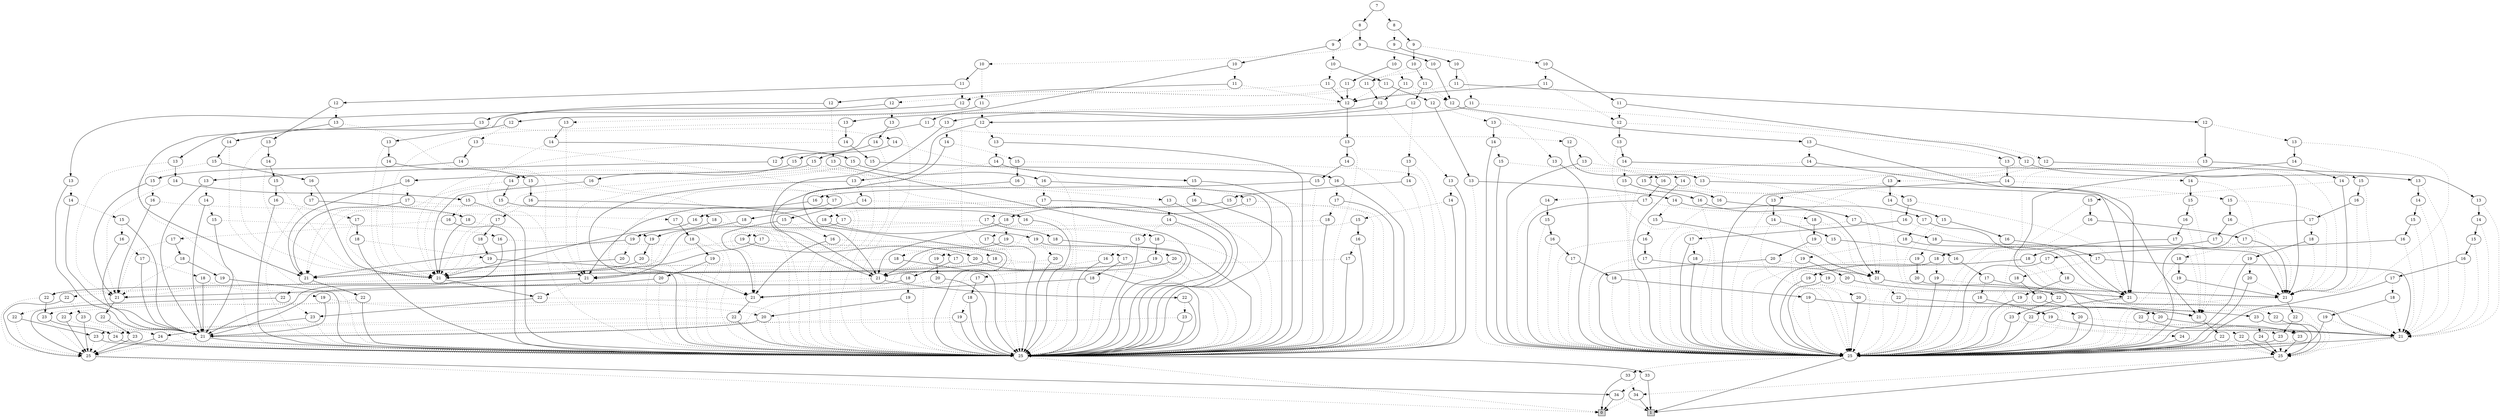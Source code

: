 digraph G {
0 [shape=box, label="0", style=filled, shape=box, height=0.3, width=0.3];
1 [shape=box, label="1", style=filled, shape=box, height=0.3, width=0.3];
60162 [label="7"];
60162 -> 60113 [style=dotted];
60162 -> 60161 [style=filled];
60113 [label="8"];
60113 -> 60074 [style=dotted];
60113 -> 60112 [style=filled];
60074 [label="9"];
60074 -> 60034 [style=dotted];
60074 -> 60073 [style=filled];
60034 [label="10"];
60034 -> 60033 [style=dotted];
60034 -> 59199 [style=filled];
60033 [label="11"];
60033 -> 60032 [style=dotted];
60033 -> 59166 [style=filled];
60032 [label="12"];
60032 -> 60023 [style=dotted];
60032 -> 60031 [style=filled];
60023 [label="13"];
60023 -> 60022 [style=dotted];
60023 -> 60010 [style=filled];
60022 [label="14"];
60022 -> 60021 [style=dotted];
60022 -> 60010 [style=filled];
60021 [label="15"];
60021 -> 60016 [style=dotted];
60021 -> 60020 [style=filled];
60016 [label="21"];
60016 -> 60013 [style=dotted];
60016 -> 60015 [style=filled];
60013 [label="22"];
60013 -> 60012 [style=dotted];
60013 -> 60011 [style=filled];
60012 [label="23"];
60012 -> 60010 [style=dotted];
60012 -> 60011 [style=filled];
60010 [label="25"];
60010 -> 1194 [style=dotted];
60010 -> 1 [style=filled];
1194 [label="33"];
1194 -> 70 [style=dotted];
1194 -> 0 [style=filled];
70 [label="34"];
70 -> 0 [style=dotted];
70 -> 1 [style=filled];
60011 [label="25"];
60011 -> 70 [style=dotted];
60011 -> 1 [style=filled];
60015 [label="22"];
60015 -> 60014 [style=dotted];
60015 -> 60010 [style=filled];
60014 [label="23"];
60014 -> 60011 [style=dotted];
60014 -> 60010 [style=filled];
60020 [label="16"];
60020 -> 60016 [style=dotted];
60020 -> 60019 [style=filled];
60019 [label="17"];
60019 -> 60018 [style=dotted];
60019 -> 60010 [style=filled];
60018 [label="18"];
60018 -> 60017 [style=dotted];
60018 -> 60010 [style=filled];
60017 [label="19"];
60017 -> 60016 [style=dotted];
60017 -> 60010 [style=filled];
60031 [label="13"];
60031 -> 60030 [style=dotted];
60031 -> 60016 [style=filled];
60030 [label="14"];
60030 -> 60029 [style=dotted];
60030 -> 60016 [style=filled];
60029 [label="15"];
60029 -> 60010 [style=dotted];
60029 -> 60028 [style=filled];
60028 [label="16"];
60028 -> 60010 [style=dotted];
60028 -> 60027 [style=filled];
60027 [label="17"];
60027 -> 60026 [style=dotted];
60027 -> 60016 [style=filled];
60026 [label="18"];
60026 -> 60025 [style=dotted];
60026 -> 60016 [style=filled];
60025 [label="19"];
60025 -> 60010 [style=dotted];
60025 -> 60024 [style=filled];
60024 [label="20"];
60024 -> 60010 [style=dotted];
60024 -> 60016 [style=filled];
59166 [label="12"];
59166 -> 59157 [style=dotted];
59166 -> 59165 [style=filled];
59157 [label="13"];
59157 -> 59156 [style=dotted];
59157 -> 59119 [style=filled];
59156 [label="14"];
59156 -> 59155 [style=dotted];
59156 -> 59119 [style=filled];
59155 [label="15"];
59155 -> 59152 [style=dotted];
59155 -> 59154 [style=filled];
59152 [label="21"];
59152 -> 59148 [style=dotted];
59152 -> 59151 [style=filled];
59148 [label="22"];
59148 -> 59147 [style=dotted];
59148 -> 59122 [style=filled];
59147 [label="23"];
59147 -> 59146 [style=dotted];
59147 -> 59122 [style=filled];
59146 [label="24"];
59146 -> 59119 [style=dotted];
59146 -> 59122 [style=filled];
59119 [label="25"];
59119 -> 0 [style=dotted];
59119 -> 1198 [style=filled];
1198 [label="33"];
1198 -> 71 [style=dotted];
1198 -> 1 [style=filled];
71 [label="34"];
71 -> 1 [style=dotted];
71 -> 0 [style=filled];
59122 [label="25"];
59122 -> 0 [style=dotted];
59122 -> 71 [style=filled];
59151 [label="22"];
59151 -> 59150 [style=dotted];
59151 -> 59119 [style=filled];
59150 [label="23"];
59150 -> 59149 [style=dotted];
59150 -> 59119 [style=filled];
59149 [label="24"];
59149 -> 59122 [style=dotted];
59149 -> 59119 [style=filled];
59154 [label="16"];
59154 -> 59153 [style=dotted];
59154 -> 59119 [style=filled];
59153 [label="17"];
59153 -> 59152 [style=dotted];
59153 -> 59119 [style=filled];
59165 [label="13"];
59165 -> 59164 [style=dotted];
59165 -> 59152 [style=filled];
59164 [label="14"];
59164 -> 59163 [style=dotted];
59164 -> 59152 [style=filled];
59163 [label="15"];
59163 -> 59119 [style=dotted];
59163 -> 59162 [style=filled];
59162 [label="16"];
59162 -> 59161 [style=dotted];
59162 -> 59152 [style=filled];
59161 [label="17"];
59161 -> 59119 [style=dotted];
59161 -> 59160 [style=filled];
59160 [label="18"];
59160 -> 59159 [style=dotted];
59160 -> 59152 [style=filled];
59159 [label="19"];
59159 -> 59158 [style=dotted];
59159 -> 59152 [style=filled];
59158 [label="20"];
59158 -> 59119 [style=dotted];
59158 -> 59152 [style=filled];
59199 [label="11"];
59199 -> 59177 [style=dotted];
59199 -> 59198 [style=filled];
59177 [label="12"];
59177 -> 59119 [style=dotted];
59177 -> 59176 [style=filled];
59176 [label="13"];
59176 -> 59175 [style=dotted];
59176 -> 59168 [style=filled];
59175 [label="14"];
59175 -> 59174 [style=dotted];
59175 -> 59168 [style=filled];
59174 [label="15"];
59174 -> 59173 [style=dotted];
59174 -> 59168 [style=filled];
59173 [label="16"];
59173 -> 59172 [style=dotted];
59173 -> 59168 [style=filled];
59172 [label="17"];
59172 -> 59171 [style=dotted];
59172 -> 59168 [style=filled];
59171 [label="18"];
59171 -> 59170 [style=dotted];
59171 -> 59168 [style=filled];
59170 [label="19"];
59170 -> 59169 [style=dotted];
59170 -> 59168 [style=filled];
59169 [label="20"];
59169 -> 59119 [style=dotted];
59169 -> 59168 [style=filled];
59168 [label="21"];
59168 -> 59122 [style=dotted];
59168 -> 59119 [style=filled];
59198 [label="12"];
59198 -> 59190 [style=dotted];
59198 -> 59197 [style=filled];
59190 [label="13"];
59190 -> 59182 [style=dotted];
59190 -> 59189 [style=filled];
59182 [label="21"];
59182 -> 59179 [style=dotted];
59182 -> 59181 [style=filled];
59179 [label="22"];
59179 -> 59119 [style=dotted];
59179 -> 59178 [style=filled];
59178 [label="23"];
59178 -> 59119 [style=dotted];
59178 -> 59146 [style=filled];
59181 [label="22"];
59181 -> 59122 [style=dotted];
59181 -> 59180 [style=filled];
59180 [label="23"];
59180 -> 59122 [style=dotted];
59180 -> 59149 [style=filled];
59189 [label="14"];
59189 -> 59182 [style=dotted];
59189 -> 59188 [style=filled];
59188 [label="15"];
59188 -> 59182 [style=dotted];
59188 -> 59187 [style=filled];
59187 [label="16"];
59187 -> 59186 [style=dotted];
59187 -> 59119 [style=filled];
59186 [label="17"];
59186 -> 59185 [style=dotted];
59186 -> 59119 [style=filled];
59185 [label="18"];
59185 -> 59182 [style=dotted];
59185 -> 59184 [style=filled];
59184 [label="19"];
59184 -> 59183 [style=dotted];
59184 -> 59119 [style=filled];
59183 [label="20"];
59183 -> 59182 [style=dotted];
59183 -> 59119 [style=filled];
59197 [label="13"];
59197 -> 59119 [style=dotted];
59197 -> 59196 [style=filled];
59196 [label="14"];
59196 -> 59119 [style=dotted];
59196 -> 59195 [style=filled];
59195 [label="15"];
59195 -> 59119 [style=dotted];
59195 -> 59194 [style=filled];
59194 [label="16"];
59194 -> 59193 [style=dotted];
59194 -> 59182 [style=filled];
59193 [label="17"];
59193 -> 59192 [style=dotted];
59193 -> 59182 [style=filled];
59192 [label="18"];
59192 -> 59119 [style=dotted];
59192 -> 59191 [style=filled];
59191 [label="19"];
59191 -> 59119 [style=dotted];
59191 -> 59182 [style=filled];
60073 [label="10"];
60073 -> 60052 [style=dotted];
60073 -> 60072 [style=filled];
60052 [label="11"];
60052 -> 60051 [style=dotted];
60052 -> 59245 [style=filled];
60051 [label="12"];
60051 -> 60043 [style=dotted];
60051 -> 60050 [style=filled];
60043 [label="13"];
60043 -> 60010 [style=dotted];
60043 -> 60042 [style=filled];
60042 [label="14"];
60042 -> 60010 [style=dotted];
60042 -> 60041 [style=filled];
60041 [label="15"];
60041 -> 60010 [style=dotted];
60041 -> 60040 [style=filled];
60040 [label="16"];
60040 -> 60010 [style=dotted];
60040 -> 60039 [style=filled];
60039 [label="17"];
60039 -> 60038 [style=dotted];
60039 -> 60035 [style=filled];
60038 [label="18"];
60038 -> 60010 [style=dotted];
60038 -> 60037 [style=filled];
60037 [label="19"];
60037 -> 60010 [style=dotted];
60037 -> 60036 [style=filled];
60036 [label="20"];
60036 -> 60010 [style=dotted];
60036 -> 60035 [style=filled];
60035 [label="21"];
60035 -> 60011 [style=dotted];
60035 -> 60010 [style=filled];
60050 [label="13"];
60050 -> 60035 [style=dotted];
60050 -> 60049 [style=filled];
60049 [label="14"];
60049 -> 60035 [style=dotted];
60049 -> 60048 [style=filled];
60048 [label="15"];
60048 -> 60035 [style=dotted];
60048 -> 60047 [style=filled];
60047 [label="16"];
60047 -> 60035 [style=dotted];
60047 -> 60046 [style=filled];
60046 [label="17"];
60046 -> 60045 [style=dotted];
60046 -> 60010 [style=filled];
60045 [label="18"];
60045 -> 60035 [style=dotted];
60045 -> 60044 [style=filled];
60044 [label="19"];
60044 -> 60035 [style=dotted];
60044 -> 60010 [style=filled];
59245 [label="12"];
59245 -> 59238 [style=dotted];
59245 -> 59244 [style=filled];
59238 [label="13"];
59238 -> 59237 [style=dotted];
59238 -> 59119 [style=filled];
59237 [label="14"];
59237 -> 59230 [style=dotted];
59237 -> 59236 [style=filled];
59230 [label="21"];
59230 -> 59227 [style=dotted];
59230 -> 59229 [style=filled];
59227 [label="22"];
59227 -> 59226 [style=dotted];
59227 -> 59122 [style=filled];
59226 [label="23"];
59226 -> 59119 [style=dotted];
59226 -> 59122 [style=filled];
59229 [label="22"];
59229 -> 59228 [style=dotted];
59229 -> 59119 [style=filled];
59228 [label="23"];
59228 -> 59122 [style=dotted];
59228 -> 59119 [style=filled];
59236 [label="15"];
59236 -> 59235 [style=dotted];
59236 -> 59119 [style=filled];
59235 [label="16"];
59235 -> 59234 [style=dotted];
59235 -> 59119 [style=filled];
59234 [label="17"];
59234 -> 59230 [style=dotted];
59234 -> 59233 [style=filled];
59233 [label="18"];
59233 -> 59232 [style=dotted];
59233 -> 59119 [style=filled];
59232 [label="19"];
59232 -> 59230 [style=dotted];
59232 -> 59231 [style=filled];
59231 [label="20"];
59231 -> 59230 [style=dotted];
59231 -> 59119 [style=filled];
59244 [label="13"];
59244 -> 59243 [style=dotted];
59244 -> 59230 [style=filled];
59243 [label="14"];
59243 -> 59119 [style=dotted];
59243 -> 59242 [style=filled];
59242 [label="15"];
59242 -> 59241 [style=dotted];
59242 -> 59230 [style=filled];
59241 [label="16"];
59241 -> 59240 [style=dotted];
59241 -> 59230 [style=filled];
59240 [label="17"];
59240 -> 59119 [style=dotted];
59240 -> 59239 [style=filled];
59239 [label="18"];
59239 -> 59119 [style=dotted];
59239 -> 59230 [style=filled];
60072 [label="11"];
60072 -> 59198 [style=dotted];
60072 -> 60071 [style=filled];
60071 [label="12"];
60071 -> 60063 [style=dotted];
60071 -> 60070 [style=filled];
60063 [label="13"];
60063 -> 60055 [style=dotted];
60063 -> 60062 [style=filled];
60055 [label="21"];
60055 -> 60053 [style=dotted];
60055 -> 60054 [style=filled];
60053 [label="22"];
60053 -> 60010 [style=dotted];
60053 -> 60012 [style=filled];
60054 [label="22"];
60054 -> 60011 [style=dotted];
60054 -> 60014 [style=filled];
60062 [label="14"];
60062 -> 60061 [style=dotted];
60062 -> 60010 [style=filled];
60061 [label="15"];
60061 -> 60055 [style=dotted];
60061 -> 60060 [style=filled];
60060 [label="16"];
60060 -> 60055 [style=dotted];
60060 -> 60059 [style=filled];
60059 [label="17"];
60059 -> 60058 [style=dotted];
60059 -> 60010 [style=filled];
60058 [label="18"];
60058 -> 60055 [style=dotted];
60058 -> 60057 [style=filled];
60057 [label="19"];
60057 -> 60056 [style=dotted];
60057 -> 60010 [style=filled];
60056 [label="20"];
60056 -> 60055 [style=dotted];
60056 -> 60010 [style=filled];
60070 [label="13"];
60070 -> 60010 [style=dotted];
60070 -> 60069 [style=filled];
60069 [label="14"];
60069 -> 60068 [style=dotted];
60069 -> 60055 [style=filled];
60068 [label="15"];
60068 -> 60010 [style=dotted];
60068 -> 60067 [style=filled];
60067 [label="16"];
60067 -> 60010 [style=dotted];
60067 -> 60066 [style=filled];
60066 [label="17"];
60066 -> 60065 [style=dotted];
60066 -> 60055 [style=filled];
60065 [label="18"];
60065 -> 60010 [style=dotted];
60065 -> 60064 [style=filled];
60064 [label="19"];
60064 -> 60010 [style=dotted];
60064 -> 60055 [style=filled];
60112 [label="9"];
60112 -> 60109 [style=dotted];
60112 -> 60111 [style=filled];
60109 [label="10"];
60109 -> 60091 [style=dotted];
60109 -> 60108 [style=filled];
60091 [label="11"];
60091 -> 60090 [style=dotted];
60091 -> 59198 [style=filled];
60090 [label="12"];
60090 -> 60081 [style=dotted];
60090 -> 60089 [style=filled];
60081 [label="13"];
60081 -> 60055 [style=dotted];
60081 -> 60080 [style=filled];
60080 [label="14"];
60080 -> 60079 [style=dotted];
60080 -> 60010 [style=filled];
60079 [label="15"];
60079 -> 60055 [style=dotted];
60079 -> 60078 [style=filled];
60078 [label="16"];
60078 -> 60055 [style=dotted];
60078 -> 60077 [style=filled];
60077 [label="17"];
60077 -> 60055 [style=dotted];
60077 -> 60076 [style=filled];
60076 [label="18"];
60076 -> 60075 [style=dotted];
60076 -> 60010 [style=filled];
60075 [label="19"];
60075 -> 60055 [style=dotted];
60075 -> 60010 [style=filled];
60089 [label="13"];
60089 -> 60010 [style=dotted];
60089 -> 60088 [style=filled];
60088 [label="14"];
60088 -> 60087 [style=dotted];
60088 -> 60055 [style=filled];
60087 [label="15"];
60087 -> 60010 [style=dotted];
60087 -> 60086 [style=filled];
60086 [label="16"];
60086 -> 60010 [style=dotted];
60086 -> 60085 [style=filled];
60085 [label="17"];
60085 -> 60010 [style=dotted];
60085 -> 60084 [style=filled];
60084 [label="18"];
60084 -> 60083 [style=dotted];
60084 -> 60055 [style=filled];
60083 [label="19"];
60083 -> 60010 [style=dotted];
60083 -> 60082 [style=filled];
60082 [label="20"];
60082 -> 60010 [style=dotted];
60082 -> 60055 [style=filled];
60108 [label="11"];
60108 -> 60090 [style=dotted];
60108 -> 60107 [style=filled];
60107 [label="12"];
60107 -> 60098 [style=dotted];
60107 -> 60106 [style=filled];
60098 [label="13"];
60098 -> 60010 [style=dotted];
60098 -> 60097 [style=filled];
60097 [label="14"];
60097 -> 60010 [style=dotted];
60097 -> 60096 [style=filled];
60096 [label="15"];
60096 -> 60010 [style=dotted];
60096 -> 60095 [style=filled];
60095 [label="16"];
60095 -> 60010 [style=dotted];
60095 -> 60094 [style=filled];
60094 [label="17"];
60094 -> 60093 [style=dotted];
60094 -> 60035 [style=filled];
60093 [label="18"];
60093 -> 60010 [style=dotted];
60093 -> 60092 [style=filled];
60092 [label="19"];
60092 -> 60010 [style=dotted];
60092 -> 60035 [style=filled];
60106 [label="13"];
60106 -> 60035 [style=dotted];
60106 -> 60105 [style=filled];
60105 [label="14"];
60105 -> 60035 [style=dotted];
60105 -> 60104 [style=filled];
60104 [label="15"];
60104 -> 60035 [style=dotted];
60104 -> 60103 [style=filled];
60103 [label="16"];
60103 -> 60035 [style=dotted];
60103 -> 60102 [style=filled];
60102 [label="17"];
60102 -> 60101 [style=dotted];
60102 -> 60010 [style=filled];
60101 [label="18"];
60101 -> 60035 [style=dotted];
60101 -> 60100 [style=filled];
60100 [label="19"];
60100 -> 60099 [style=dotted];
60100 -> 60010 [style=filled];
60099 [label="20"];
60099 -> 60035 [style=dotted];
60099 -> 60010 [style=filled];
60111 [label="10"];
60111 -> 59324 [style=dotted];
60111 -> 60110 [style=filled];
59324 [label="11"];
59324 -> 59177 [style=dotted];
59324 -> 59166 [style=filled];
60110 [label="11"];
60110 -> 60032 [style=dotted];
60110 -> 59340 [style=filled];
59340 [label="12"];
59340 -> 59331 [style=dotted];
59340 -> 59339 [style=filled];
59331 [label="13"];
59331 -> 59119 [style=dotted];
59331 -> 59330 [style=filled];
59330 [label="14"];
59330 -> 59119 [style=dotted];
59330 -> 59329 [style=filled];
59329 [label="15"];
59329 -> 59119 [style=dotted];
59329 -> 59328 [style=filled];
59328 [label="16"];
59328 -> 59327 [style=dotted];
59328 -> 59325 [style=filled];
59327 [label="17"];
59327 -> 59326 [style=dotted];
59327 -> 59325 [style=filled];
59326 [label="18"];
59326 -> 59119 [style=dotted];
59326 -> 59325 [style=filled];
59325 [label="21"];
59325 -> 59181 [style=dotted];
59325 -> 59179 [style=filled];
59339 [label="13"];
59339 -> 59325 [style=dotted];
59339 -> 59338 [style=filled];
59338 [label="14"];
59338 -> 59325 [style=dotted];
59338 -> 59337 [style=filled];
59337 [label="15"];
59337 -> 59325 [style=dotted];
59337 -> 59336 [style=filled];
59336 [label="16"];
59336 -> 59335 [style=dotted];
59336 -> 59119 [style=filled];
59335 [label="17"];
59335 -> 59334 [style=dotted];
59335 -> 59119 [style=filled];
59334 [label="18"];
59334 -> 59333 [style=dotted];
59334 -> 59119 [style=filled];
59333 [label="19"];
59333 -> 59325 [style=dotted];
59333 -> 59332 [style=filled];
59332 [label="20"];
59332 -> 59325 [style=dotted];
59332 -> 59119 [style=filled];
60161 [label="8"];
60161 -> 60158 [style=dotted];
60161 -> 60160 [style=filled];
60158 [label="9"];
60158 -> 60136 [style=dotted];
60158 -> 60157 [style=filled];
60136 [label="10"];
60136 -> 59361 [style=dotted];
60136 -> 60135 [style=filled];
59361 [label="11"];
59361 -> 59360 [style=dotted];
59361 -> 59198 [style=filled];
59360 [label="12"];
59360 -> 59352 [style=dotted];
59360 -> 59359 [style=filled];
59352 [label="13"];
59352 -> 59119 [style=dotted];
59352 -> 59351 [style=filled];
59351 [label="14"];
59351 -> 59119 [style=dotted];
59351 -> 59350 [style=filled];
59350 [label="15"];
59350 -> 59119 [style=dotted];
59350 -> 59349 [style=filled];
59349 [label="16"];
59349 -> 59348 [style=dotted];
59349 -> 59325 [style=filled];
59348 [label="17"];
59348 -> 59119 [style=dotted];
59348 -> 59347 [style=filled];
59347 [label="18"];
59347 -> 59119 [style=dotted];
59347 -> 59346 [style=filled];
59346 [label="19"];
59346 -> 59119 [style=dotted];
59346 -> 59345 [style=filled];
59345 [label="20"];
59345 -> 59119 [style=dotted];
59345 -> 59325 [style=filled];
59359 [label="13"];
59359 -> 59325 [style=dotted];
59359 -> 59358 [style=filled];
59358 [label="14"];
59358 -> 59325 [style=dotted];
59358 -> 59357 [style=filled];
59357 [label="15"];
59357 -> 59325 [style=dotted];
59357 -> 59356 [style=filled];
59356 [label="16"];
59356 -> 59355 [style=dotted];
59356 -> 59119 [style=filled];
59355 [label="17"];
59355 -> 59325 [style=dotted];
59355 -> 59354 [style=filled];
59354 [label="18"];
59354 -> 59325 [style=dotted];
59354 -> 59353 [style=filled];
59353 [label="19"];
59353 -> 59325 [style=dotted];
59353 -> 59119 [style=filled];
60135 [label="11"];
60135 -> 59198 [style=dotted];
60135 -> 60134 [style=filled];
60134 [label="12"];
60134 -> 60128 [style=dotted];
60134 -> 60133 [style=filled];
60128 [label="13"];
60128 -> 60120 [style=dotted];
60128 -> 60127 [style=filled];
60120 [label="21"];
60120 -> 60116 [style=dotted];
60120 -> 60119 [style=filled];
60116 [label="22"];
60116 -> 60010 [style=dotted];
60116 -> 60115 [style=filled];
60115 [label="23"];
60115 -> 60114 [style=dotted];
60115 -> 60011 [style=filled];
60114 [label="24"];
60114 -> 60010 [style=dotted];
60114 -> 60011 [style=filled];
60119 [label="22"];
60119 -> 60011 [style=dotted];
60119 -> 60118 [style=filled];
60118 [label="23"];
60118 -> 60117 [style=dotted];
60118 -> 60010 [style=filled];
60117 [label="24"];
60117 -> 60011 [style=dotted];
60117 -> 60010 [style=filled];
60127 [label="14"];
60127 -> 60126 [style=dotted];
60127 -> 60010 [style=filled];
60126 [label="15"];
60126 -> 60125 [style=dotted];
60126 -> 60010 [style=filled];
60125 [label="16"];
60125 -> 60120 [style=dotted];
60125 -> 60124 [style=filled];
60124 [label="17"];
60124 -> 60123 [style=dotted];
60124 -> 60010 [style=filled];
60123 [label="18"];
60123 -> 60120 [style=dotted];
60123 -> 60122 [style=filled];
60122 [label="19"];
60122 -> 60120 [style=dotted];
60122 -> 60121 [style=filled];
60121 [label="20"];
60121 -> 60120 [style=dotted];
60121 -> 60010 [style=filled];
60133 [label="13"];
60133 -> 60010 [style=dotted];
60133 -> 60132 [style=filled];
60132 [label="14"];
60132 -> 60131 [style=dotted];
60132 -> 60120 [style=filled];
60131 [label="15"];
60131 -> 60130 [style=dotted];
60131 -> 60120 [style=filled];
60130 [label="16"];
60130 -> 60010 [style=dotted];
60130 -> 60129 [style=filled];
60129 [label="17"];
60129 -> 60010 [style=dotted];
60129 -> 60120 [style=filled];
60157 [label="10"];
60157 -> 59405 [style=dotted];
60157 -> 60156 [style=filled];
59405 [label="11"];
59405 -> 59198 [style=dotted];
59405 -> 59404 [style=filled];
59404 [label="12"];
59404 -> 59395 [style=dotted];
59404 -> 59403 [style=filled];
59395 [label="13"];
59395 -> 59394 [style=dotted];
59395 -> 59119 [style=filled];
59394 [label="14"];
59394 -> 59389 [style=dotted];
59394 -> 59393 [style=filled];
59389 [label="21"];
59389 -> 59387 [style=dotted];
59389 -> 59388 [style=filled];
59387 [label="22"];
59387 -> 59178 [style=dotted];
59387 -> 59122 [style=filled];
59388 [label="22"];
59388 -> 59180 [style=dotted];
59388 -> 59119 [style=filled];
59393 [label="15"];
59393 -> 59389 [style=dotted];
59393 -> 59392 [style=filled];
59392 [label="16"];
59392 -> 59391 [style=dotted];
59392 -> 59119 [style=filled];
59391 [label="17"];
59391 -> 59390 [style=dotted];
59391 -> 59119 [style=filled];
59390 [label="18"];
59390 -> 59389 [style=dotted];
59390 -> 59119 [style=filled];
59403 [label="13"];
59403 -> 59402 [style=dotted];
59403 -> 59389 [style=filled];
59402 [label="14"];
59402 -> 59119 [style=dotted];
59402 -> 59401 [style=filled];
59401 [label="15"];
59401 -> 59119 [style=dotted];
59401 -> 59400 [style=filled];
59400 [label="16"];
59400 -> 59399 [style=dotted];
59400 -> 59389 [style=filled];
59399 [label="17"];
59399 -> 59398 [style=dotted];
59399 -> 59389 [style=filled];
59398 [label="18"];
59398 -> 59119 [style=dotted];
59398 -> 59397 [style=filled];
59397 [label="19"];
59397 -> 59396 [style=dotted];
59397 -> 59389 [style=filled];
59396 [label="20"];
59396 -> 59119 [style=dotted];
59396 -> 59389 [style=filled];
60156 [label="11"];
60156 -> 60155 [style=dotted];
60156 -> 59445 [style=filled];
60155 [label="12"];
60155 -> 60147 [style=dotted];
60155 -> 60154 [style=filled];
60147 [label="13"];
60147 -> 60146 [style=dotted];
60147 -> 60010 [style=filled];
60146 [label="14"];
60146 -> 60139 [style=dotted];
60146 -> 60145 [style=filled];
60139 [label="21"];
60139 -> 60137 [style=dotted];
60139 -> 60138 [style=filled];
60137 [label="22"];
60137 -> 60010 [style=dotted];
60137 -> 60011 [style=filled];
60138 [label="22"];
60138 -> 60011 [style=dotted];
60138 -> 60010 [style=filled];
60145 [label="15"];
60145 -> 60139 [style=dotted];
60145 -> 60144 [style=filled];
60144 [label="16"];
60144 -> 60139 [style=dotted];
60144 -> 60143 [style=filled];
60143 [label="17"];
60143 -> 60139 [style=dotted];
60143 -> 60142 [style=filled];
60142 [label="18"];
60142 -> 60139 [style=dotted];
60142 -> 60141 [style=filled];
60141 [label="19"];
60141 -> 60140 [style=dotted];
60141 -> 60010 [style=filled];
60140 [label="20"];
60140 -> 60139 [style=dotted];
60140 -> 60010 [style=filled];
60154 [label="13"];
60154 -> 60153 [style=dotted];
60154 -> 60139 [style=filled];
60153 [label="14"];
60153 -> 60010 [style=dotted];
60153 -> 60152 [style=filled];
60152 [label="15"];
60152 -> 60010 [style=dotted];
60152 -> 60151 [style=filled];
60151 [label="16"];
60151 -> 60010 [style=dotted];
60151 -> 60150 [style=filled];
60150 [label="17"];
60150 -> 60010 [style=dotted];
60150 -> 60149 [style=filled];
60149 [label="18"];
60149 -> 60010 [style=dotted];
60149 -> 60148 [style=filled];
60148 [label="19"];
60148 -> 60010 [style=dotted];
60148 -> 60139 [style=filled];
59445 [label="12"];
59445 -> 59437 [style=dotted];
59445 -> 59444 [style=filled];
59437 [label="13"];
59437 -> 59436 [style=dotted];
59437 -> 59119 [style=filled];
59436 [label="14"];
59436 -> 59435 [style=dotted];
59436 -> 59119 [style=filled];
59435 [label="15"];
59435 -> 59434 [style=dotted];
59435 -> 59119 [style=filled];
59434 [label="16"];
59434 -> 59433 [style=dotted];
59434 -> 59119 [style=filled];
59433 [label="17"];
59433 -> 59168 [style=dotted];
59433 -> 59432 [style=filled];
59432 [label="18"];
59432 -> 59431 [style=dotted];
59432 -> 59119 [style=filled];
59431 [label="19"];
59431 -> 59168 [style=dotted];
59431 -> 59119 [style=filled];
59444 [label="13"];
59444 -> 59443 [style=dotted];
59444 -> 59168 [style=filled];
59443 [label="14"];
59443 -> 59442 [style=dotted];
59443 -> 59168 [style=filled];
59442 [label="15"];
59442 -> 59441 [style=dotted];
59442 -> 59168 [style=filled];
59441 [label="16"];
59441 -> 59440 [style=dotted];
59441 -> 59168 [style=filled];
59440 [label="17"];
59440 -> 59119 [style=dotted];
59440 -> 59439 [style=filled];
59439 [label="18"];
59439 -> 59438 [style=dotted];
59439 -> 59168 [style=filled];
59438 [label="19"];
59438 -> 59119 [style=dotted];
59438 -> 59169 [style=filled];
60160 [label="9"];
60160 -> 59483 [style=dotted];
60160 -> 60159 [style=filled];
59483 [label="10"];
59483 -> 59468 [style=dotted];
59483 -> 59482 [style=filled];
59468 [label="11"];
59468 -> 59245 [style=dotted];
59468 -> 59467 [style=filled];
59467 [label="12"];
59467 -> 59459 [style=dotted];
59467 -> 59466 [style=filled];
59459 [label="13"];
59459 -> 59119 [style=dotted];
59459 -> 59458 [style=filled];
59458 [label="14"];
59458 -> 59119 [style=dotted];
59458 -> 59457 [style=filled];
59457 [label="15"];
59457 -> 59456 [style=dotted];
59457 -> 59451 [style=filled];
59456 [label="16"];
59456 -> 59455 [style=dotted];
59456 -> 59451 [style=filled];
59455 [label="17"];
59455 -> 59119 [style=dotted];
59455 -> 59454 [style=filled];
59454 [label="18"];
59454 -> 59119 [style=dotted];
59454 -> 59453 [style=filled];
59453 [label="19"];
59453 -> 59119 [style=dotted];
59453 -> 59452 [style=filled];
59452 [label="20"];
59452 -> 59119 [style=dotted];
59452 -> 59451 [style=filled];
59451 [label="21"];
59451 -> 59449 [style=dotted];
59451 -> 59450 [style=filled];
59449 [label="22"];
59449 -> 59122 [style=dotted];
59449 -> 59228 [style=filled];
59450 [label="22"];
59450 -> 59119 [style=dotted];
59450 -> 59226 [style=filled];
59466 [label="13"];
59466 -> 59451 [style=dotted];
59466 -> 59465 [style=filled];
59465 [label="14"];
59465 -> 59451 [style=dotted];
59465 -> 59464 [style=filled];
59464 [label="15"];
59464 -> 59463 [style=dotted];
59464 -> 59119 [style=filled];
59463 [label="16"];
59463 -> 59462 [style=dotted];
59463 -> 59119 [style=filled];
59462 [label="17"];
59462 -> 59451 [style=dotted];
59462 -> 59461 [style=filled];
59461 [label="18"];
59461 -> 59451 [style=dotted];
59461 -> 59460 [style=filled];
59460 [label="19"];
59460 -> 59451 [style=dotted];
59460 -> 59119 [style=filled];
59482 [label="11"];
59482 -> 59177 [style=dotted];
59482 -> 59481 [style=filled];
59481 [label="12"];
59481 -> 59474 [style=dotted];
59481 -> 59480 [style=filled];
59474 [label="13"];
59474 -> 59119 [style=dotted];
59474 -> 59473 [style=filled];
59473 [label="14"];
59473 -> 59119 [style=dotted];
59473 -> 59472 [style=filled];
59472 [label="15"];
59472 -> 59119 [style=dotted];
59472 -> 59471 [style=filled];
59471 [label="16"];
59471 -> 59470 [style=dotted];
59471 -> 59325 [style=filled];
59470 [label="17"];
59470 -> 59119 [style=dotted];
59470 -> 59469 [style=filled];
59469 [label="18"];
59469 -> 59346 [style=dotted];
59469 -> 59325 [style=filled];
59480 [label="13"];
59480 -> 59325 [style=dotted];
59480 -> 59479 [style=filled];
59479 [label="14"];
59479 -> 59325 [style=dotted];
59479 -> 59478 [style=filled];
59478 [label="15"];
59478 -> 59325 [style=dotted];
59478 -> 59477 [style=filled];
59477 [label="16"];
59477 -> 59476 [style=dotted];
59477 -> 59119 [style=filled];
59476 [label="17"];
59476 -> 59325 [style=dotted];
59476 -> 59475 [style=filled];
59475 [label="18"];
59475 -> 59353 [style=dotted];
59475 -> 59119 [style=filled];
60159 [label="10"];
60159 -> 59324 [style=dotted];
60159 -> 60032 [style=filled];
}

